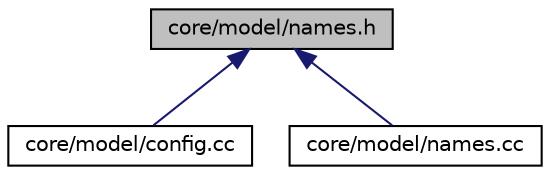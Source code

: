 digraph "core/model/names.h"
{
  edge [fontname="Helvetica",fontsize="10",labelfontname="Helvetica",labelfontsize="10"];
  node [fontname="Helvetica",fontsize="10",shape=record];
  Node1 [label="core/model/names.h",height=0.2,width=0.4,color="black", fillcolor="grey75", style="filled", fontcolor="black"];
  Node1 -> Node2 [dir="back",color="midnightblue",fontsize="10",style="solid"];
  Node2 [label="core/model/config.cc",height=0.2,width=0.4,color="black", fillcolor="white", style="filled",URL="$dd/da8/config_8cc.html"];
  Node1 -> Node3 [dir="back",color="midnightblue",fontsize="10",style="solid"];
  Node3 [label="core/model/names.cc",height=0.2,width=0.4,color="black", fillcolor="white", style="filled",URL="$de/dee/names_8cc.html"];
}
